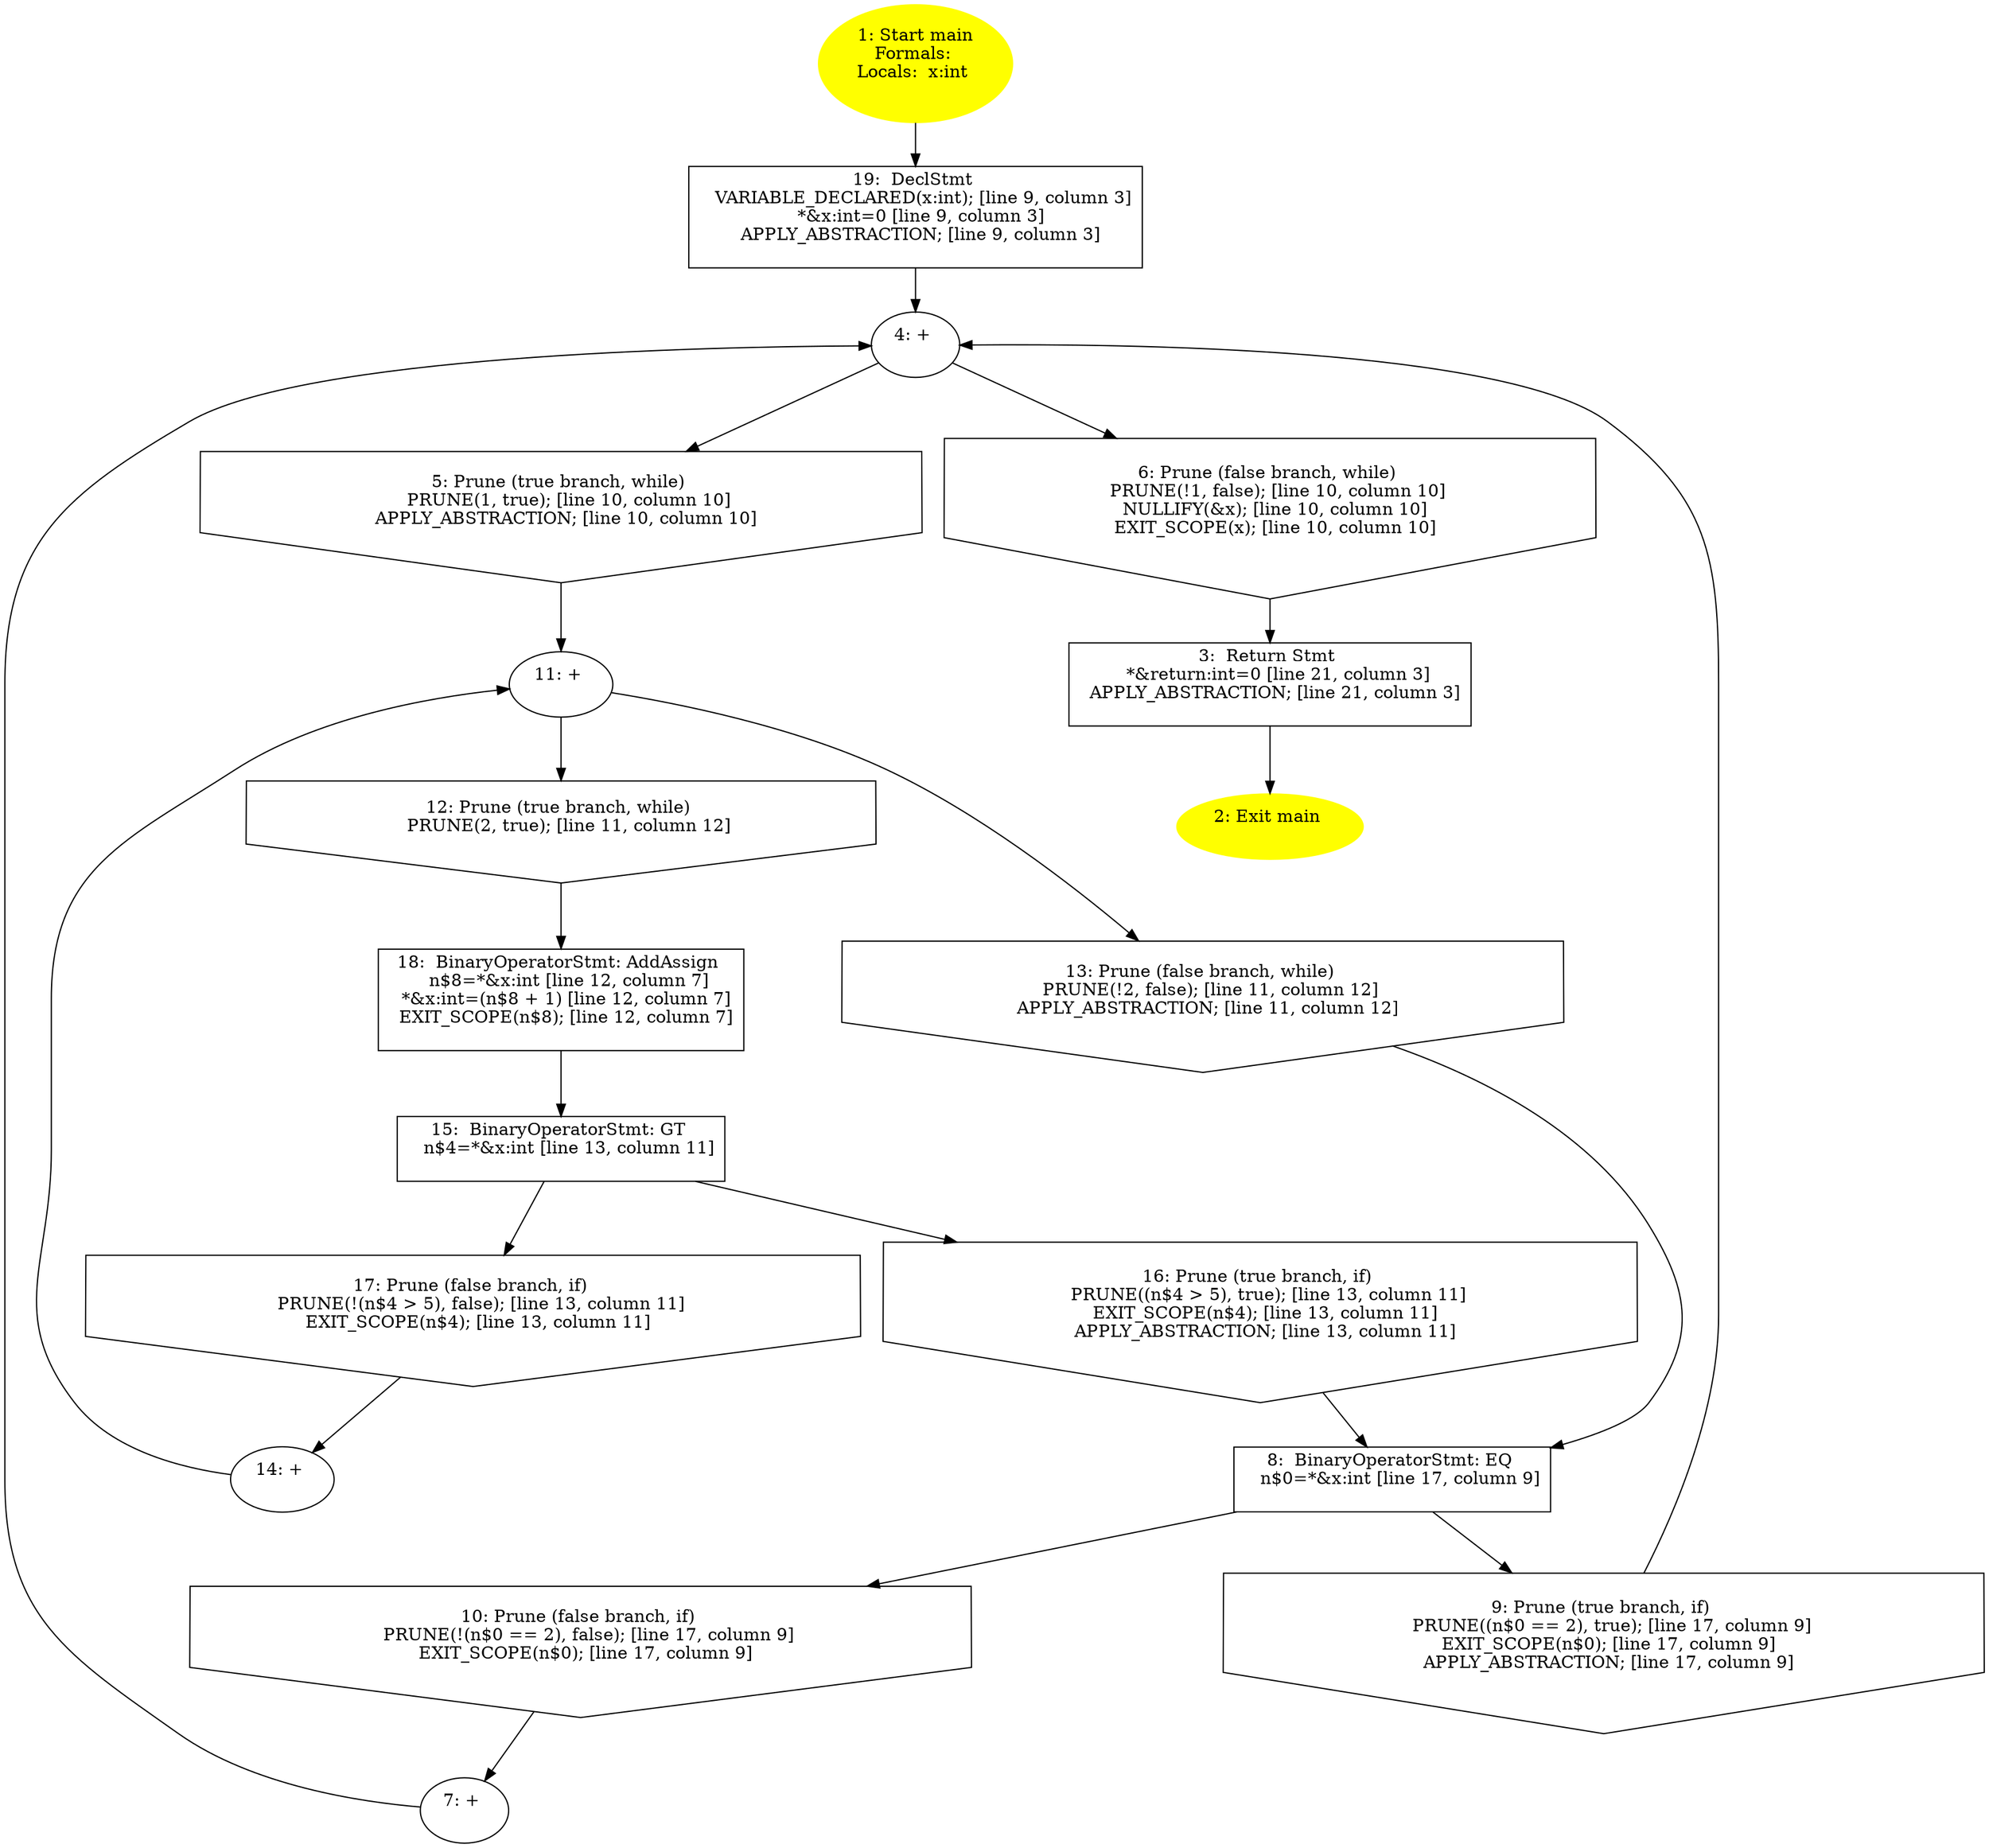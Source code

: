 /* @generated */
digraph cfg {
"main.fad58de7366495db4650cfefac2fcd61_1" [label="1: Start main\nFormals: \nLocals:  x:int \n  " color=yellow style=filled]
	

	 "main.fad58de7366495db4650cfefac2fcd61_1" -> "main.fad58de7366495db4650cfefac2fcd61_19" ;
"main.fad58de7366495db4650cfefac2fcd61_2" [label="2: Exit main \n  " color=yellow style=filled]
	

"main.fad58de7366495db4650cfefac2fcd61_3" [label="3:  Return Stmt \n   *&return:int=0 [line 21, column 3]\n  APPLY_ABSTRACTION; [line 21, column 3]\n " shape="box"]
	

	 "main.fad58de7366495db4650cfefac2fcd61_3" -> "main.fad58de7366495db4650cfefac2fcd61_2" ;
"main.fad58de7366495db4650cfefac2fcd61_4" [label="4: + \n  " ]
	

	 "main.fad58de7366495db4650cfefac2fcd61_4" -> "main.fad58de7366495db4650cfefac2fcd61_5" ;
	 "main.fad58de7366495db4650cfefac2fcd61_4" -> "main.fad58de7366495db4650cfefac2fcd61_6" ;
"main.fad58de7366495db4650cfefac2fcd61_5" [label="5: Prune (true branch, while) \n   PRUNE(1, true); [line 10, column 10]\n  APPLY_ABSTRACTION; [line 10, column 10]\n " shape="invhouse"]
	

	 "main.fad58de7366495db4650cfefac2fcd61_5" -> "main.fad58de7366495db4650cfefac2fcd61_11" ;
"main.fad58de7366495db4650cfefac2fcd61_6" [label="6: Prune (false branch, while) \n   PRUNE(!1, false); [line 10, column 10]\n  NULLIFY(&x); [line 10, column 10]\n  EXIT_SCOPE(x); [line 10, column 10]\n " shape="invhouse"]
	

	 "main.fad58de7366495db4650cfefac2fcd61_6" -> "main.fad58de7366495db4650cfefac2fcd61_3" ;
"main.fad58de7366495db4650cfefac2fcd61_7" [label="7: + \n  " ]
	

	 "main.fad58de7366495db4650cfefac2fcd61_7" -> "main.fad58de7366495db4650cfefac2fcd61_4" ;
"main.fad58de7366495db4650cfefac2fcd61_8" [label="8:  BinaryOperatorStmt: EQ \n   n$0=*&x:int [line 17, column 9]\n " shape="box"]
	

	 "main.fad58de7366495db4650cfefac2fcd61_8" -> "main.fad58de7366495db4650cfefac2fcd61_9" ;
	 "main.fad58de7366495db4650cfefac2fcd61_8" -> "main.fad58de7366495db4650cfefac2fcd61_10" ;
"main.fad58de7366495db4650cfefac2fcd61_9" [label="9: Prune (true branch, if) \n   PRUNE((n$0 == 2), true); [line 17, column 9]\n  EXIT_SCOPE(n$0); [line 17, column 9]\n  APPLY_ABSTRACTION; [line 17, column 9]\n " shape="invhouse"]
	

	 "main.fad58de7366495db4650cfefac2fcd61_9" -> "main.fad58de7366495db4650cfefac2fcd61_4" ;
"main.fad58de7366495db4650cfefac2fcd61_10" [label="10: Prune (false branch, if) \n   PRUNE(!(n$0 == 2), false); [line 17, column 9]\n  EXIT_SCOPE(n$0); [line 17, column 9]\n " shape="invhouse"]
	

	 "main.fad58de7366495db4650cfefac2fcd61_10" -> "main.fad58de7366495db4650cfefac2fcd61_7" ;
"main.fad58de7366495db4650cfefac2fcd61_11" [label="11: + \n  " ]
	

	 "main.fad58de7366495db4650cfefac2fcd61_11" -> "main.fad58de7366495db4650cfefac2fcd61_12" ;
	 "main.fad58de7366495db4650cfefac2fcd61_11" -> "main.fad58de7366495db4650cfefac2fcd61_13" ;
"main.fad58de7366495db4650cfefac2fcd61_12" [label="12: Prune (true branch, while) \n   PRUNE(2, true); [line 11, column 12]\n " shape="invhouse"]
	

	 "main.fad58de7366495db4650cfefac2fcd61_12" -> "main.fad58de7366495db4650cfefac2fcd61_18" ;
"main.fad58de7366495db4650cfefac2fcd61_13" [label="13: Prune (false branch, while) \n   PRUNE(!2, false); [line 11, column 12]\n  APPLY_ABSTRACTION; [line 11, column 12]\n " shape="invhouse"]
	

	 "main.fad58de7366495db4650cfefac2fcd61_13" -> "main.fad58de7366495db4650cfefac2fcd61_8" ;
"main.fad58de7366495db4650cfefac2fcd61_14" [label="14: + \n  " ]
	

	 "main.fad58de7366495db4650cfefac2fcd61_14" -> "main.fad58de7366495db4650cfefac2fcd61_11" ;
"main.fad58de7366495db4650cfefac2fcd61_15" [label="15:  BinaryOperatorStmt: GT \n   n$4=*&x:int [line 13, column 11]\n " shape="box"]
	

	 "main.fad58de7366495db4650cfefac2fcd61_15" -> "main.fad58de7366495db4650cfefac2fcd61_16" ;
	 "main.fad58de7366495db4650cfefac2fcd61_15" -> "main.fad58de7366495db4650cfefac2fcd61_17" ;
"main.fad58de7366495db4650cfefac2fcd61_16" [label="16: Prune (true branch, if) \n   PRUNE((n$4 > 5), true); [line 13, column 11]\n  EXIT_SCOPE(n$4); [line 13, column 11]\n  APPLY_ABSTRACTION; [line 13, column 11]\n " shape="invhouse"]
	

	 "main.fad58de7366495db4650cfefac2fcd61_16" -> "main.fad58de7366495db4650cfefac2fcd61_8" ;
"main.fad58de7366495db4650cfefac2fcd61_17" [label="17: Prune (false branch, if) \n   PRUNE(!(n$4 > 5), false); [line 13, column 11]\n  EXIT_SCOPE(n$4); [line 13, column 11]\n " shape="invhouse"]
	

	 "main.fad58de7366495db4650cfefac2fcd61_17" -> "main.fad58de7366495db4650cfefac2fcd61_14" ;
"main.fad58de7366495db4650cfefac2fcd61_18" [label="18:  BinaryOperatorStmt: AddAssign \n   n$8=*&x:int [line 12, column 7]\n  *&x:int=(n$8 + 1) [line 12, column 7]\n  EXIT_SCOPE(n$8); [line 12, column 7]\n " shape="box"]
	

	 "main.fad58de7366495db4650cfefac2fcd61_18" -> "main.fad58de7366495db4650cfefac2fcd61_15" ;
"main.fad58de7366495db4650cfefac2fcd61_19" [label="19:  DeclStmt \n   VARIABLE_DECLARED(x:int); [line 9, column 3]\n  *&x:int=0 [line 9, column 3]\n  APPLY_ABSTRACTION; [line 9, column 3]\n " shape="box"]
	

	 "main.fad58de7366495db4650cfefac2fcd61_19" -> "main.fad58de7366495db4650cfefac2fcd61_4" ;
}
